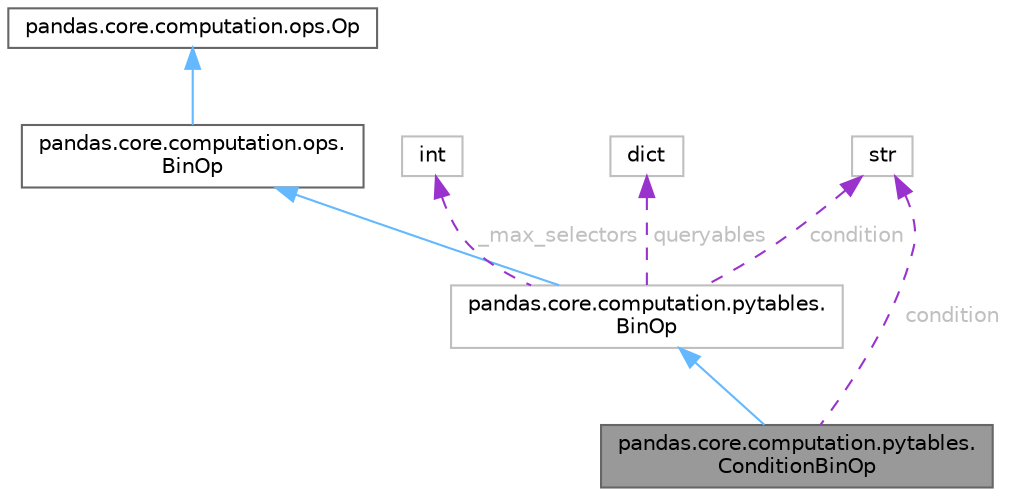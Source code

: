 digraph "pandas.core.computation.pytables.ConditionBinOp"
{
 // LATEX_PDF_SIZE
  bgcolor="transparent";
  edge [fontname=Helvetica,fontsize=10,labelfontname=Helvetica,labelfontsize=10];
  node [fontname=Helvetica,fontsize=10,shape=box,height=0.2,width=0.4];
  Node1 [id="Node000001",label="pandas.core.computation.pytables.\lConditionBinOp",height=0.2,width=0.4,color="gray40", fillcolor="grey60", style="filled", fontcolor="black",tooltip=" "];
  Node2 -> Node1 [id="edge1_Node000001_Node000002",dir="back",color="steelblue1",style="solid",tooltip=" "];
  Node2 [id="Node000002",label="pandas.core.computation.pytables.\lBinOp",height=0.2,width=0.4,color="grey75", fillcolor="white", style="filled",URL="$db/d53/classpandas_1_1core_1_1computation_1_1pytables_1_1BinOp.html",tooltip=" "];
  Node3 -> Node2 [id="edge2_Node000002_Node000003",dir="back",color="steelblue1",style="solid",tooltip=" "];
  Node3 [id="Node000003",label="pandas.core.computation.ops.\lBinOp",height=0.2,width=0.4,color="gray40", fillcolor="white", style="filled",URL="$d6/d96/classpandas_1_1core_1_1computation_1_1ops_1_1BinOp.html",tooltip=" "];
  Node4 -> Node3 [id="edge3_Node000003_Node000004",dir="back",color="steelblue1",style="solid",tooltip=" "];
  Node4 [id="Node000004",label="pandas.core.computation.ops.Op",height=0.2,width=0.4,color="gray40", fillcolor="white", style="filled",URL="$d0/d08/classpandas_1_1core_1_1computation_1_1ops_1_1Op.html",tooltip=" "];
  Node5 -> Node2 [id="edge4_Node000002_Node000005",dir="back",color="darkorchid3",style="dashed",tooltip=" ",label=" _max_selectors",fontcolor="grey" ];
  Node5 [id="Node000005",label="int",height=0.2,width=0.4,color="grey75", fillcolor="white", style="filled",tooltip=" "];
  Node6 -> Node2 [id="edge5_Node000002_Node000006",dir="back",color="darkorchid3",style="dashed",tooltip=" ",label=" queryables",fontcolor="grey" ];
  Node6 [id="Node000006",label="dict",height=0.2,width=0.4,color="grey75", fillcolor="white", style="filled",tooltip=" "];
  Node7 -> Node2 [id="edge6_Node000002_Node000007",dir="back",color="darkorchid3",style="dashed",tooltip=" ",label=" condition",fontcolor="grey" ];
  Node7 [id="Node000007",label="str",height=0.2,width=0.4,color="grey75", fillcolor="white", style="filled",tooltip=" "];
  Node7 -> Node1 [id="edge7_Node000001_Node000007",dir="back",color="darkorchid3",style="dashed",tooltip=" ",label=" condition",fontcolor="grey" ];
}
